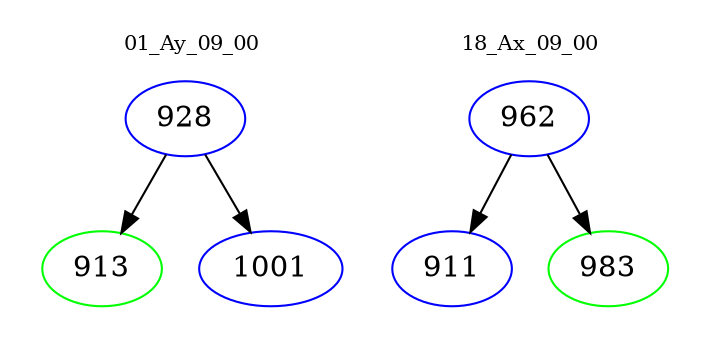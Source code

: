 digraph{
subgraph cluster_0 {
color = white
label = "01_Ay_09_00";
fontsize=10;
T0_928 [label="928", color="blue"]
T0_928 -> T0_913 [color="black"]
T0_913 [label="913", color="green"]
T0_928 -> T0_1001 [color="black"]
T0_1001 [label="1001", color="blue"]
}
subgraph cluster_1 {
color = white
label = "18_Ax_09_00";
fontsize=10;
T1_962 [label="962", color="blue"]
T1_962 -> T1_911 [color="black"]
T1_911 [label="911", color="blue"]
T1_962 -> T1_983 [color="black"]
T1_983 [label="983", color="green"]
}
}
